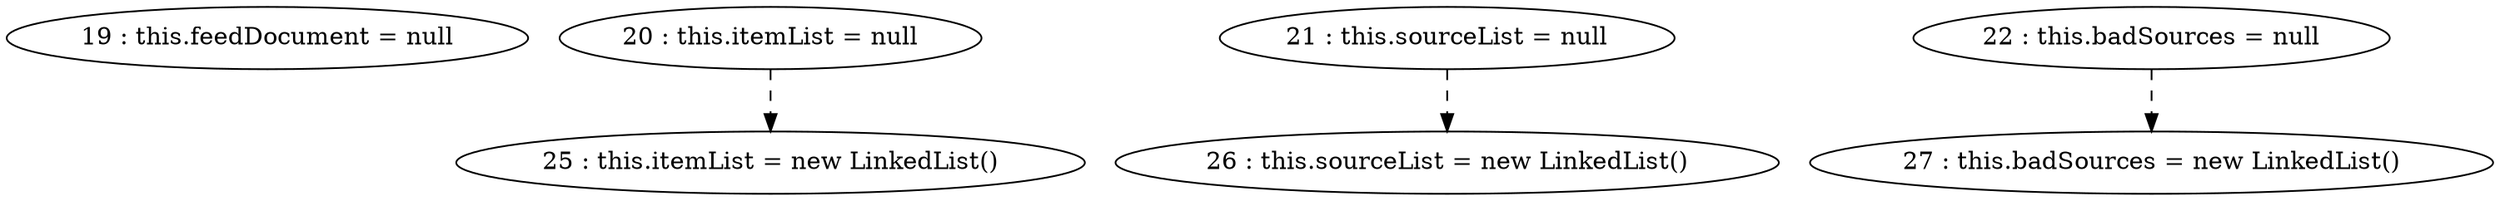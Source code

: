 digraph G {
"19 : this.feedDocument = null"
"20 : this.itemList = null"
"20 : this.itemList = null" -> "25 : this.itemList = new LinkedList()" [style=dashed]
"21 : this.sourceList = null"
"21 : this.sourceList = null" -> "26 : this.sourceList = new LinkedList()" [style=dashed]
"22 : this.badSources = null"
"22 : this.badSources = null" -> "27 : this.badSources = new LinkedList()" [style=dashed]
"25 : this.itemList = new LinkedList()"
"26 : this.sourceList = new LinkedList()"
"27 : this.badSources = new LinkedList()"
}